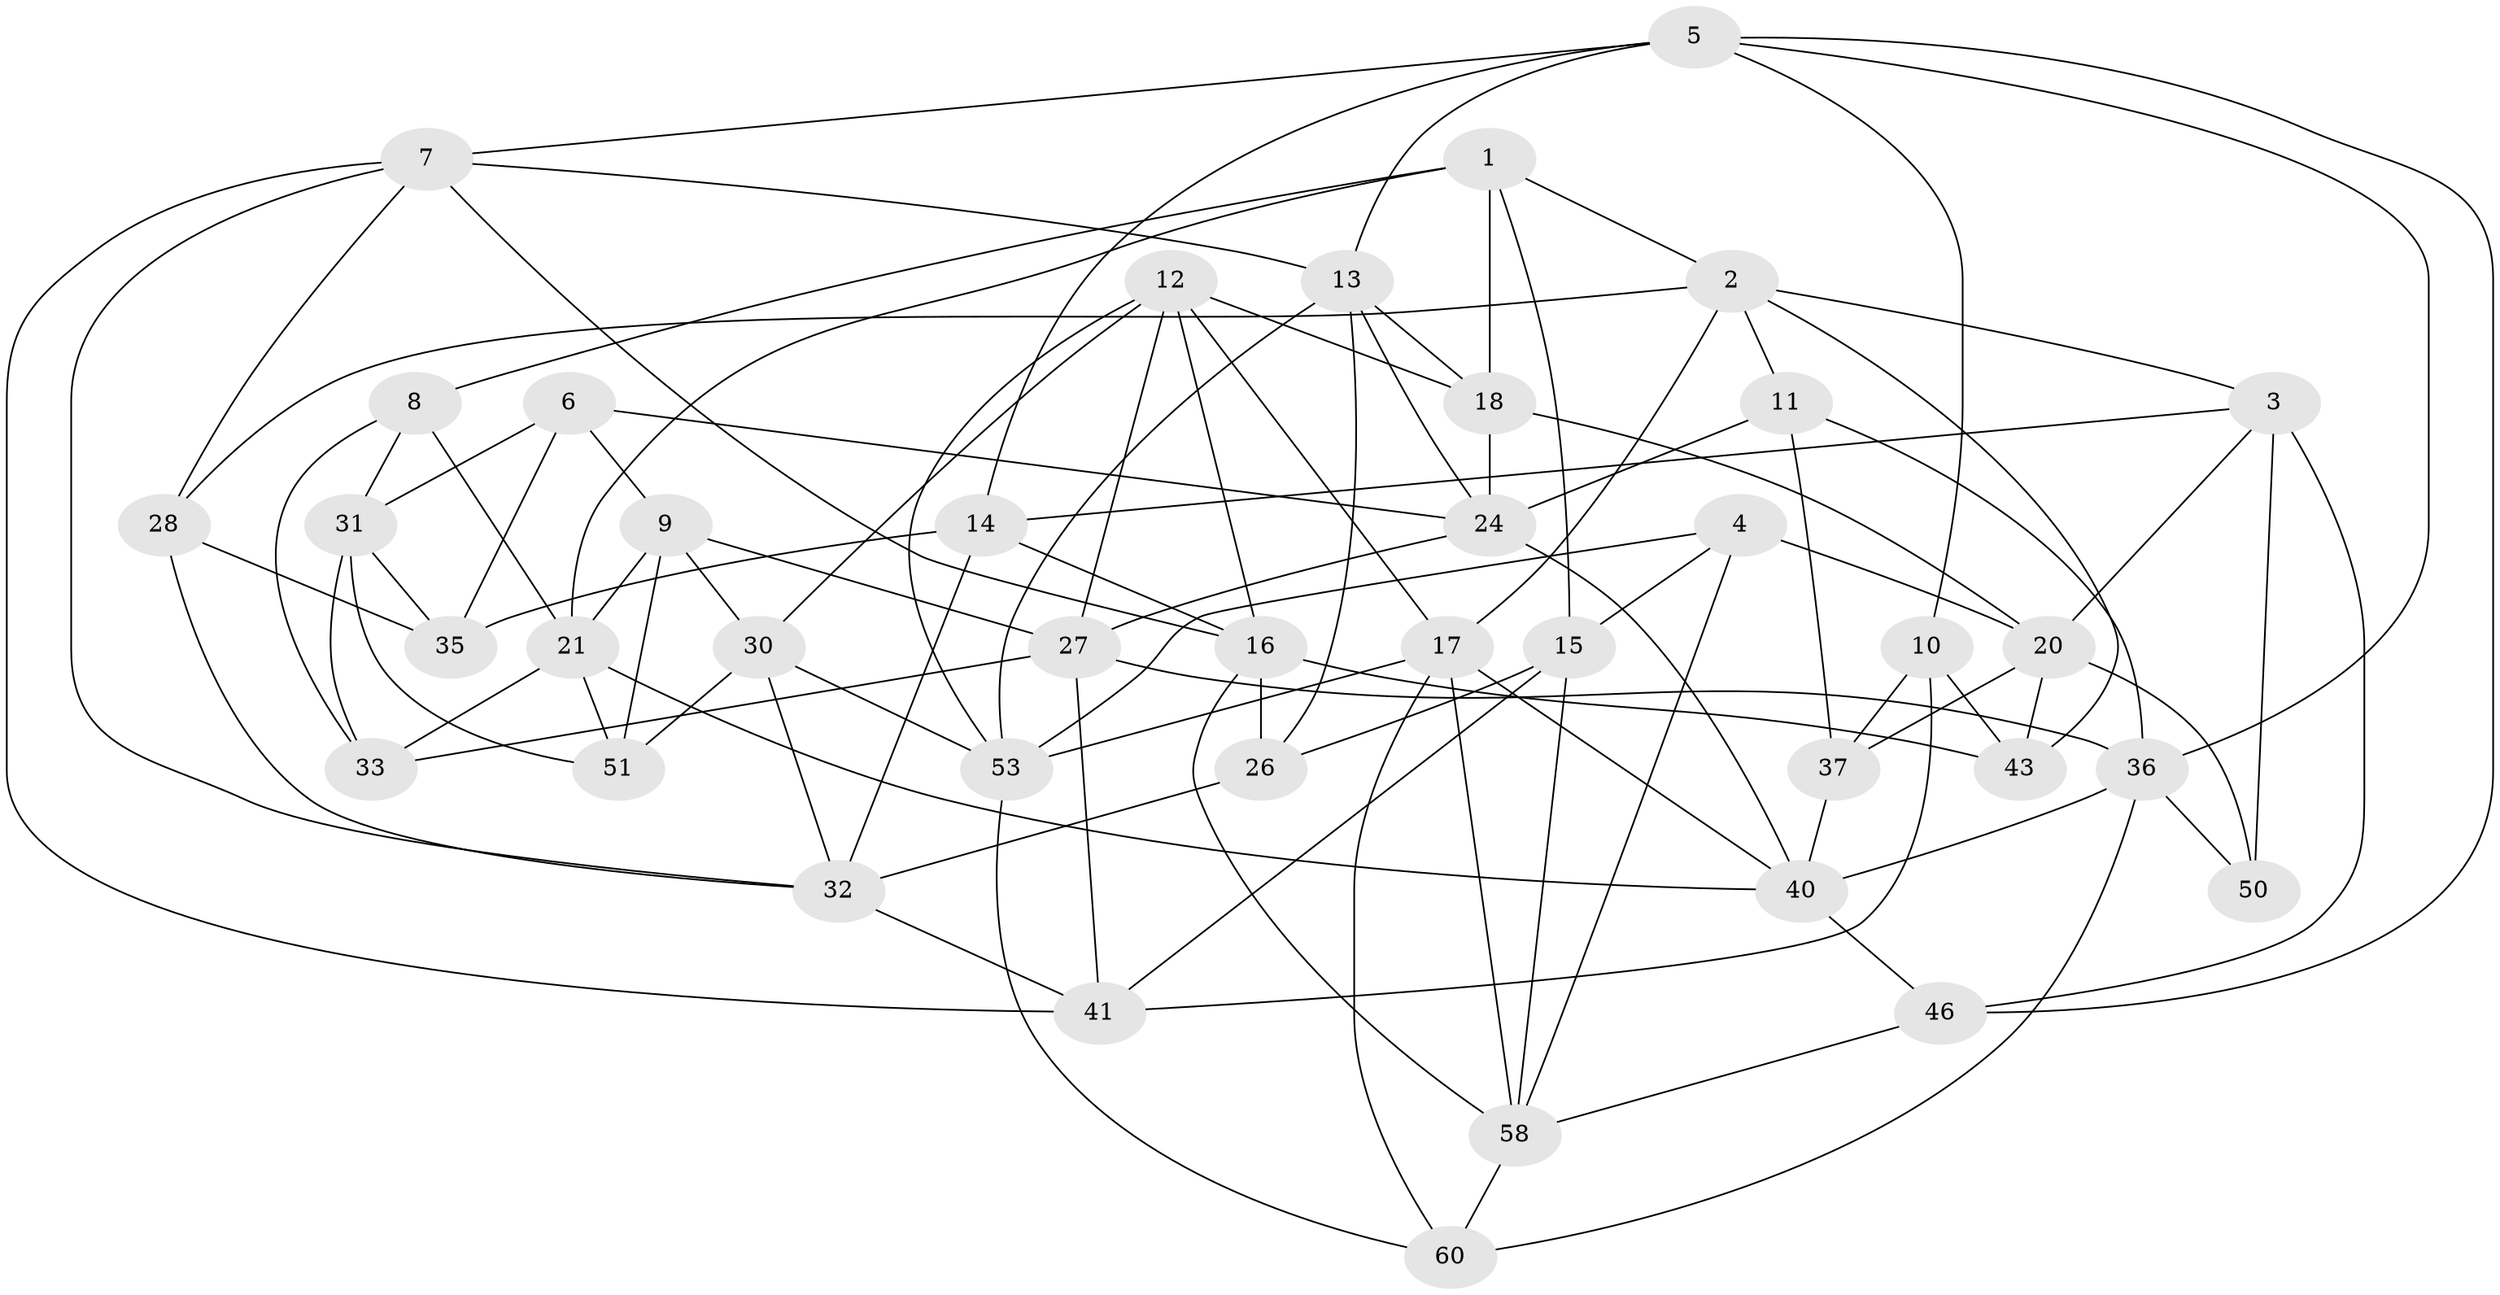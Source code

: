 // Generated by graph-tools (version 1.1) at 2025/52/02/27/25 19:52:33]
// undirected, 40 vertices, 100 edges
graph export_dot {
graph [start="1"]
  node [color=gray90,style=filled];
  1 [super="+54"];
  2 [super="+61"];
  3 [super="+62"];
  4;
  5 [super="+52"];
  6;
  7 [super="+19"];
  8;
  9 [super="+59"];
  10;
  11;
  12 [super="+55"];
  13 [super="+56"];
  14 [super="+39"];
  15 [super="+48"];
  16 [super="+45"];
  17 [super="+29"];
  18 [super="+23"];
  20 [super="+25"];
  21 [super="+22"];
  24 [super="+66"];
  26;
  27 [super="+44"];
  28;
  30 [super="+34"];
  31 [super="+38"];
  32 [super="+47"];
  33;
  35 [super="+64"];
  36 [super="+42"];
  37;
  40 [super="+63"];
  41 [super="+49"];
  43;
  46;
  50;
  51;
  53 [super="+57"];
  58 [super="+65"];
  60;
  1 -- 8;
  1 -- 2;
  1 -- 15;
  1 -- 21;
  1 -- 18 [weight=2];
  2 -- 43;
  2 -- 3;
  2 -- 17;
  2 -- 11;
  2 -- 28;
  3 -- 46;
  3 -- 50 [weight=2];
  3 -- 20;
  3 -- 14;
  4 -- 15;
  4 -- 58;
  4 -- 20;
  4 -- 53;
  5 -- 7;
  5 -- 10;
  5 -- 46;
  5 -- 14;
  5 -- 36;
  5 -- 13;
  6 -- 35;
  6 -- 31;
  6 -- 9;
  6 -- 24;
  7 -- 41;
  7 -- 16;
  7 -- 28;
  7 -- 13;
  7 -- 32;
  8 -- 31;
  8 -- 33;
  8 -- 21;
  9 -- 51;
  9 -- 27;
  9 -- 30 [weight=2];
  9 -- 21;
  10 -- 41;
  10 -- 43;
  10 -- 37;
  11 -- 36;
  11 -- 37;
  11 -- 24;
  12 -- 53;
  12 -- 16;
  12 -- 17;
  12 -- 18;
  12 -- 27;
  12 -- 30;
  13 -- 18;
  13 -- 24;
  13 -- 26;
  13 -- 53;
  14 -- 32;
  14 -- 35 [weight=2];
  14 -- 16;
  15 -- 41 [weight=2];
  15 -- 26;
  15 -- 58;
  16 -- 26;
  16 -- 43;
  16 -- 58;
  17 -- 60;
  17 -- 40;
  17 -- 58;
  17 -- 53;
  18 -- 24;
  18 -- 20;
  20 -- 50;
  20 -- 43;
  20 -- 37;
  21 -- 33;
  21 -- 40;
  21 -- 51;
  24 -- 40;
  24 -- 27;
  26 -- 32;
  27 -- 33;
  27 -- 41;
  27 -- 36;
  28 -- 32;
  28 -- 35;
  30 -- 51;
  30 -- 32;
  30 -- 53;
  31 -- 33;
  31 -- 35 [weight=2];
  31 -- 51;
  32 -- 41;
  36 -- 50;
  36 -- 40;
  36 -- 60;
  37 -- 40;
  40 -- 46;
  46 -- 58;
  53 -- 60;
  58 -- 60;
}
